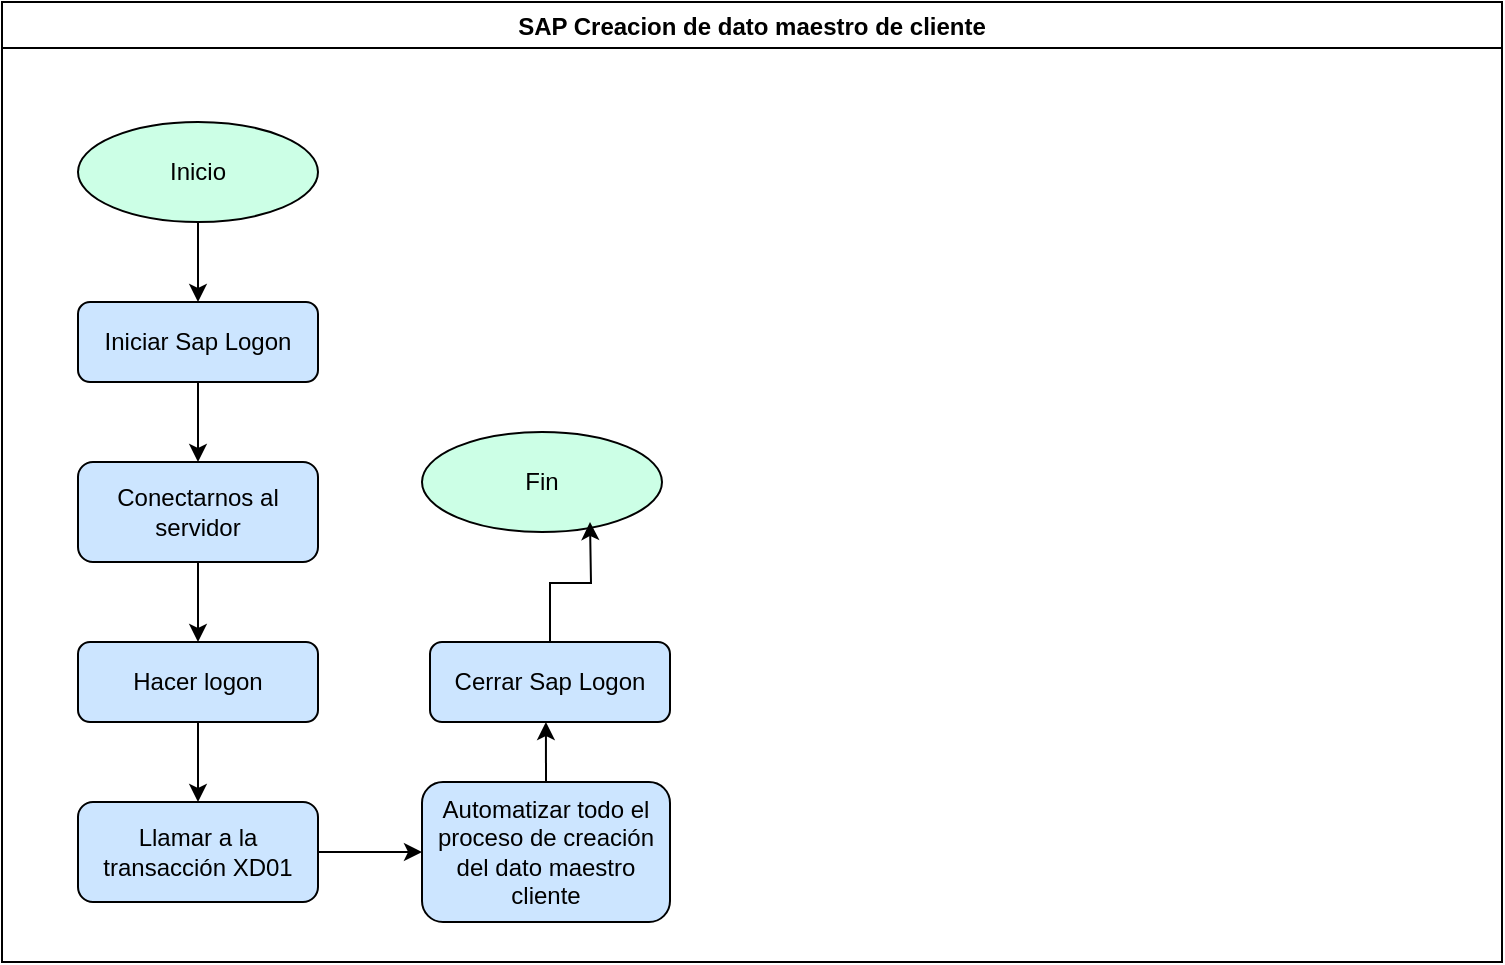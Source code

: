 <mxfile version="14.6.13" type="device"><diagram id="8-eLQ-vo1XEB--dAlqfL" name="Página-1"><mxGraphModel dx="2678" dy="592" grid="1" gridSize="10" guides="1" tooltips="1" connect="1" arrows="1" fold="1" page="1" pageScale="1" pageWidth="827" pageHeight="1169" math="0" shadow="0"><root><mxCell id="0"/><mxCell id="1" parent="0"/><mxCell id="3qBFrPvA6Na9llxEXzv--5" value="SAP Creacion de dato maestro de cliente" style="swimlane;" parent="1" vertex="1"><mxGeometry x="-830" y="90" width="750" height="480" as="geometry"/></mxCell><mxCell id="h0UX9_JBWjjWPxAsGZl1-3" style="edgeStyle=orthogonalEdgeStyle;rounded=0;orthogonalLoop=1;jettySize=auto;html=1;exitX=0.5;exitY=1;exitDx=0;exitDy=0;entryX=0.5;entryY=0;entryDx=0;entryDy=0;" parent="3qBFrPvA6Na9llxEXzv--5" source="h0UX9_JBWjjWPxAsGZl1-1" target="h0UX9_JBWjjWPxAsGZl1-2" edge="1"><mxGeometry relative="1" as="geometry"/></mxCell><mxCell id="h0UX9_JBWjjWPxAsGZl1-1" value="Inicio" style="ellipse;whiteSpace=wrap;html=1;fillColor=#CCFFE6;" parent="3qBFrPvA6Na9llxEXzv--5" vertex="1"><mxGeometry x="38" y="60" width="120" height="50" as="geometry"/></mxCell><mxCell id="h0UX9_JBWjjWPxAsGZl1-6" style="edgeStyle=orthogonalEdgeStyle;rounded=0;orthogonalLoop=1;jettySize=auto;html=1;exitX=0.5;exitY=1;exitDx=0;exitDy=0;entryX=0.5;entryY=0;entryDx=0;entryDy=0;" parent="3qBFrPvA6Na9llxEXzv--5" source="h0UX9_JBWjjWPxAsGZl1-2" target="h0UX9_JBWjjWPxAsGZl1-4" edge="1"><mxGeometry relative="1" as="geometry"/></mxCell><mxCell id="h0UX9_JBWjjWPxAsGZl1-2" value="Iniciar Sap Logon" style="rounded=1;whiteSpace=wrap;html=1;fillColor=#CCE5FF;" parent="3qBFrPvA6Na9llxEXzv--5" vertex="1"><mxGeometry x="38" y="150" width="120" height="40" as="geometry"/></mxCell><mxCell id="h0UX9_JBWjjWPxAsGZl1-8" style="edgeStyle=orthogonalEdgeStyle;rounded=0;orthogonalLoop=1;jettySize=auto;html=1;exitX=0.5;exitY=1;exitDx=0;exitDy=0;entryX=0.5;entryY=0;entryDx=0;entryDy=0;" parent="3qBFrPvA6Na9llxEXzv--5" source="h0UX9_JBWjjWPxAsGZl1-4" target="h0UX9_JBWjjWPxAsGZl1-7" edge="1"><mxGeometry relative="1" as="geometry"/></mxCell><mxCell id="h0UX9_JBWjjWPxAsGZl1-4" value="Conectarnos al servidor" style="rounded=1;whiteSpace=wrap;html=1;fillColor=#CCE5FF;" parent="3qBFrPvA6Na9llxEXzv--5" vertex="1"><mxGeometry x="38" y="230" width="120" height="50" as="geometry"/></mxCell><mxCell id="h0UX9_JBWjjWPxAsGZl1-10" style="edgeStyle=orthogonalEdgeStyle;rounded=0;orthogonalLoop=1;jettySize=auto;html=1;exitX=0.5;exitY=1;exitDx=0;exitDy=0;entryX=0.5;entryY=0;entryDx=0;entryDy=0;" parent="3qBFrPvA6Na9llxEXzv--5" source="h0UX9_JBWjjWPxAsGZl1-7" target="h0UX9_JBWjjWPxAsGZl1-9" edge="1"><mxGeometry relative="1" as="geometry"/></mxCell><mxCell id="h0UX9_JBWjjWPxAsGZl1-7" value="Hacer logon" style="rounded=1;whiteSpace=wrap;html=1;fillColor=#CCE5FF;" parent="3qBFrPvA6Na9llxEXzv--5" vertex="1"><mxGeometry x="38" y="320" width="120" height="40" as="geometry"/></mxCell><mxCell id="v0ICKXNFu6dtyhbdAQiW-11" style="edgeStyle=orthogonalEdgeStyle;rounded=0;orthogonalLoop=1;jettySize=auto;html=1;exitX=1;exitY=0.5;exitDx=0;exitDy=0;entryX=0;entryY=0.5;entryDx=0;entryDy=0;" parent="3qBFrPvA6Na9llxEXzv--5" source="h0UX9_JBWjjWPxAsGZl1-9" target="v0ICKXNFu6dtyhbdAQiW-1" edge="1"><mxGeometry relative="1" as="geometry"/></mxCell><mxCell id="h0UX9_JBWjjWPxAsGZl1-9" value="Llamar a la transacción&amp;nbsp;XD01" style="rounded=1;whiteSpace=wrap;html=1;fillColor=#CCE5FF;" parent="3qBFrPvA6Na9llxEXzv--5" vertex="1"><mxGeometry x="38" y="400" width="120" height="50" as="geometry"/></mxCell><mxCell id="Wuyx45UbhbYb70CO8bn9-9" value="Fin" style="ellipse;whiteSpace=wrap;html=1;fillColor=#CCFFE6;" parent="3qBFrPvA6Na9llxEXzv--5" vertex="1"><mxGeometry x="210" y="215" width="120" height="50" as="geometry"/></mxCell><mxCell id="v0ICKXNFu6dtyhbdAQiW-1" value="Automatizar todo el proceso de creación del dato maestro cliente" style="rounded=1;whiteSpace=wrap;html=1;fillColor=#CCE5FF;" parent="3qBFrPvA6Na9llxEXzv--5" vertex="1"><mxGeometry x="210" y="390" width="124" height="70" as="geometry"/></mxCell><mxCell id="v0ICKXNFu6dtyhbdAQiW-3" value="Cerrar Sap Logon" style="rounded=1;whiteSpace=wrap;html=1;fillColor=#CCE5FF;" parent="3qBFrPvA6Na9llxEXzv--5" vertex="1"><mxGeometry x="214" y="320" width="120" height="40" as="geometry"/></mxCell><mxCell id="v0ICKXNFu6dtyhbdAQiW-16" style="edgeStyle=orthogonalEdgeStyle;rounded=0;orthogonalLoop=1;jettySize=auto;html=1;exitX=0.5;exitY=0;exitDx=0;exitDy=0;entryX=0.483;entryY=1;entryDx=0;entryDy=0;entryPerimeter=0;" parent="3qBFrPvA6Na9llxEXzv--5" source="v0ICKXNFu6dtyhbdAQiW-1" target="v0ICKXNFu6dtyhbdAQiW-3" edge="1"><mxGeometry relative="1" as="geometry"><mxPoint x="272" y="370" as="targetPoint"/></mxGeometry></mxCell><mxCell id="w2H3nMKQOhe_ry-KZjVm-1" style="edgeStyle=orthogonalEdgeStyle;rounded=0;orthogonalLoop=1;jettySize=auto;html=1;" edge="1" parent="1" source="v0ICKXNFu6dtyhbdAQiW-3"><mxGeometry relative="1" as="geometry"><mxPoint x="-536" y="350" as="targetPoint"/></mxGeometry></mxCell></root></mxGraphModel></diagram></mxfile>